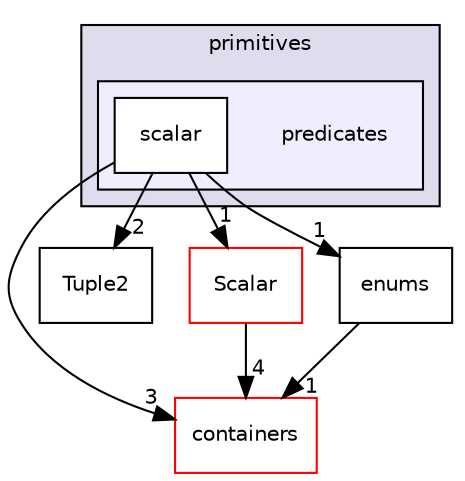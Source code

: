 digraph "src/OpenFOAM/primitives/predicates" {
  bgcolor=transparent;
  compound=true
  node [ fontsize="10", fontname="Helvetica"];
  edge [ labelfontsize="10", labelfontname="Helvetica"];
  subgraph clusterdir_3e50f45338116b169052b428016851aa {
    graph [ bgcolor="#ddddee", pencolor="black", label="primitives" fontname="Helvetica", fontsize="10", URL="dir_3e50f45338116b169052b428016851aa.html"]
  subgraph clusterdir_c5310d42e60bc2d86d8ccd69cfb60245 {
    graph [ bgcolor="#eeeeff", pencolor="black", label="" URL="dir_c5310d42e60bc2d86d8ccd69cfb60245.html"];
    dir_c5310d42e60bc2d86d8ccd69cfb60245 [shape=plaintext label="predicates"];
    dir_8eae953ead7747a2f2ada6b5c9636ee6 [shape=box label="scalar" color="black" fillcolor="white" style="filled" URL="dir_8eae953ead7747a2f2ada6b5c9636ee6.html"];
  }
  }
  dir_19d0872053bde092be81d7fe3f56cbf7 [shape=box label="containers" color="red" URL="dir_19d0872053bde092be81d7fe3f56cbf7.html"];
  dir_246f7a9c53924f474d87efd38f207066 [shape=box label="Tuple2" URL="dir_246f7a9c53924f474d87efd38f207066.html"];
  dir_b4f4914e791ff496381862f16be45bae [shape=box label="Scalar" color="red" URL="dir_b4f4914e791ff496381862f16be45bae.html"];
  dir_b997e59254caaf3bad833df621f73e31 [shape=box label="enums" URL="dir_b997e59254caaf3bad833df621f73e31.html"];
  dir_b4f4914e791ff496381862f16be45bae->dir_19d0872053bde092be81d7fe3f56cbf7 [headlabel="4", labeldistance=1.5 headhref="dir_002711_002156.html"];
  dir_8eae953ead7747a2f2ada6b5c9636ee6->dir_19d0872053bde092be81d7fe3f56cbf7 [headlabel="3", labeldistance=1.5 headhref="dir_002699_002156.html"];
  dir_8eae953ead7747a2f2ada6b5c9636ee6->dir_246f7a9c53924f474d87efd38f207066 [headlabel="2", labeldistance=1.5 headhref="dir_002699_002759.html"];
  dir_8eae953ead7747a2f2ada6b5c9636ee6->dir_b4f4914e791ff496381862f16be45bae [headlabel="1", labeldistance=1.5 headhref="dir_002699_002711.html"];
  dir_8eae953ead7747a2f2ada6b5c9636ee6->dir_b997e59254caaf3bad833df621f73e31 [headlabel="1", labeldistance=1.5 headhref="dir_002699_002648.html"];
  dir_b997e59254caaf3bad833df621f73e31->dir_19d0872053bde092be81d7fe3f56cbf7 [headlabel="1", labeldistance=1.5 headhref="dir_002648_002156.html"];
}
